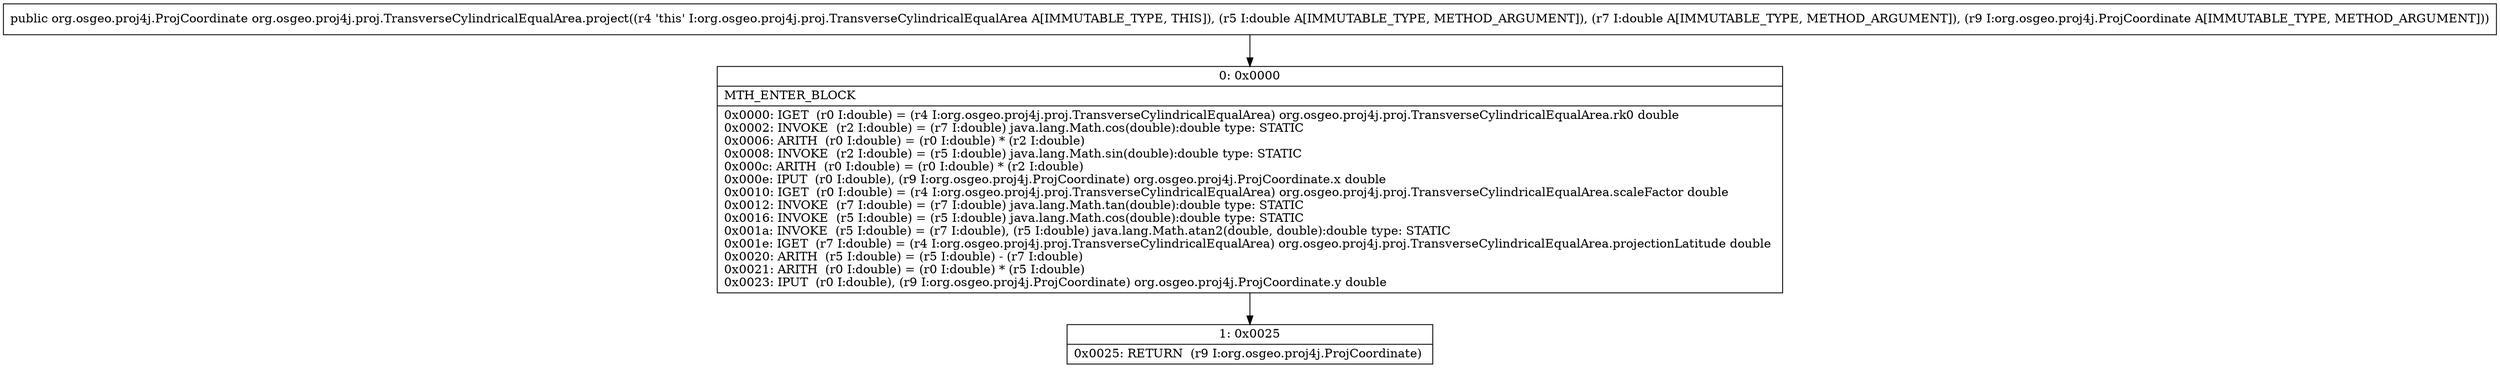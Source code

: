 digraph "CFG fororg.osgeo.proj4j.proj.TransverseCylindricalEqualArea.project(DDLorg\/osgeo\/proj4j\/ProjCoordinate;)Lorg\/osgeo\/proj4j\/ProjCoordinate;" {
Node_0 [shape=record,label="{0\:\ 0x0000|MTH_ENTER_BLOCK\l|0x0000: IGET  (r0 I:double) = (r4 I:org.osgeo.proj4j.proj.TransverseCylindricalEqualArea) org.osgeo.proj4j.proj.TransverseCylindricalEqualArea.rk0 double \l0x0002: INVOKE  (r2 I:double) = (r7 I:double) java.lang.Math.cos(double):double type: STATIC \l0x0006: ARITH  (r0 I:double) = (r0 I:double) * (r2 I:double) \l0x0008: INVOKE  (r2 I:double) = (r5 I:double) java.lang.Math.sin(double):double type: STATIC \l0x000c: ARITH  (r0 I:double) = (r0 I:double) * (r2 I:double) \l0x000e: IPUT  (r0 I:double), (r9 I:org.osgeo.proj4j.ProjCoordinate) org.osgeo.proj4j.ProjCoordinate.x double \l0x0010: IGET  (r0 I:double) = (r4 I:org.osgeo.proj4j.proj.TransverseCylindricalEqualArea) org.osgeo.proj4j.proj.TransverseCylindricalEqualArea.scaleFactor double \l0x0012: INVOKE  (r7 I:double) = (r7 I:double) java.lang.Math.tan(double):double type: STATIC \l0x0016: INVOKE  (r5 I:double) = (r5 I:double) java.lang.Math.cos(double):double type: STATIC \l0x001a: INVOKE  (r5 I:double) = (r7 I:double), (r5 I:double) java.lang.Math.atan2(double, double):double type: STATIC \l0x001e: IGET  (r7 I:double) = (r4 I:org.osgeo.proj4j.proj.TransverseCylindricalEqualArea) org.osgeo.proj4j.proj.TransverseCylindricalEqualArea.projectionLatitude double \l0x0020: ARITH  (r5 I:double) = (r5 I:double) \- (r7 I:double) \l0x0021: ARITH  (r0 I:double) = (r0 I:double) * (r5 I:double) \l0x0023: IPUT  (r0 I:double), (r9 I:org.osgeo.proj4j.ProjCoordinate) org.osgeo.proj4j.ProjCoordinate.y double \l}"];
Node_1 [shape=record,label="{1\:\ 0x0025|0x0025: RETURN  (r9 I:org.osgeo.proj4j.ProjCoordinate) \l}"];
MethodNode[shape=record,label="{public org.osgeo.proj4j.ProjCoordinate org.osgeo.proj4j.proj.TransverseCylindricalEqualArea.project((r4 'this' I:org.osgeo.proj4j.proj.TransverseCylindricalEqualArea A[IMMUTABLE_TYPE, THIS]), (r5 I:double A[IMMUTABLE_TYPE, METHOD_ARGUMENT]), (r7 I:double A[IMMUTABLE_TYPE, METHOD_ARGUMENT]), (r9 I:org.osgeo.proj4j.ProjCoordinate A[IMMUTABLE_TYPE, METHOD_ARGUMENT])) }"];
MethodNode -> Node_0;
Node_0 -> Node_1;
}

